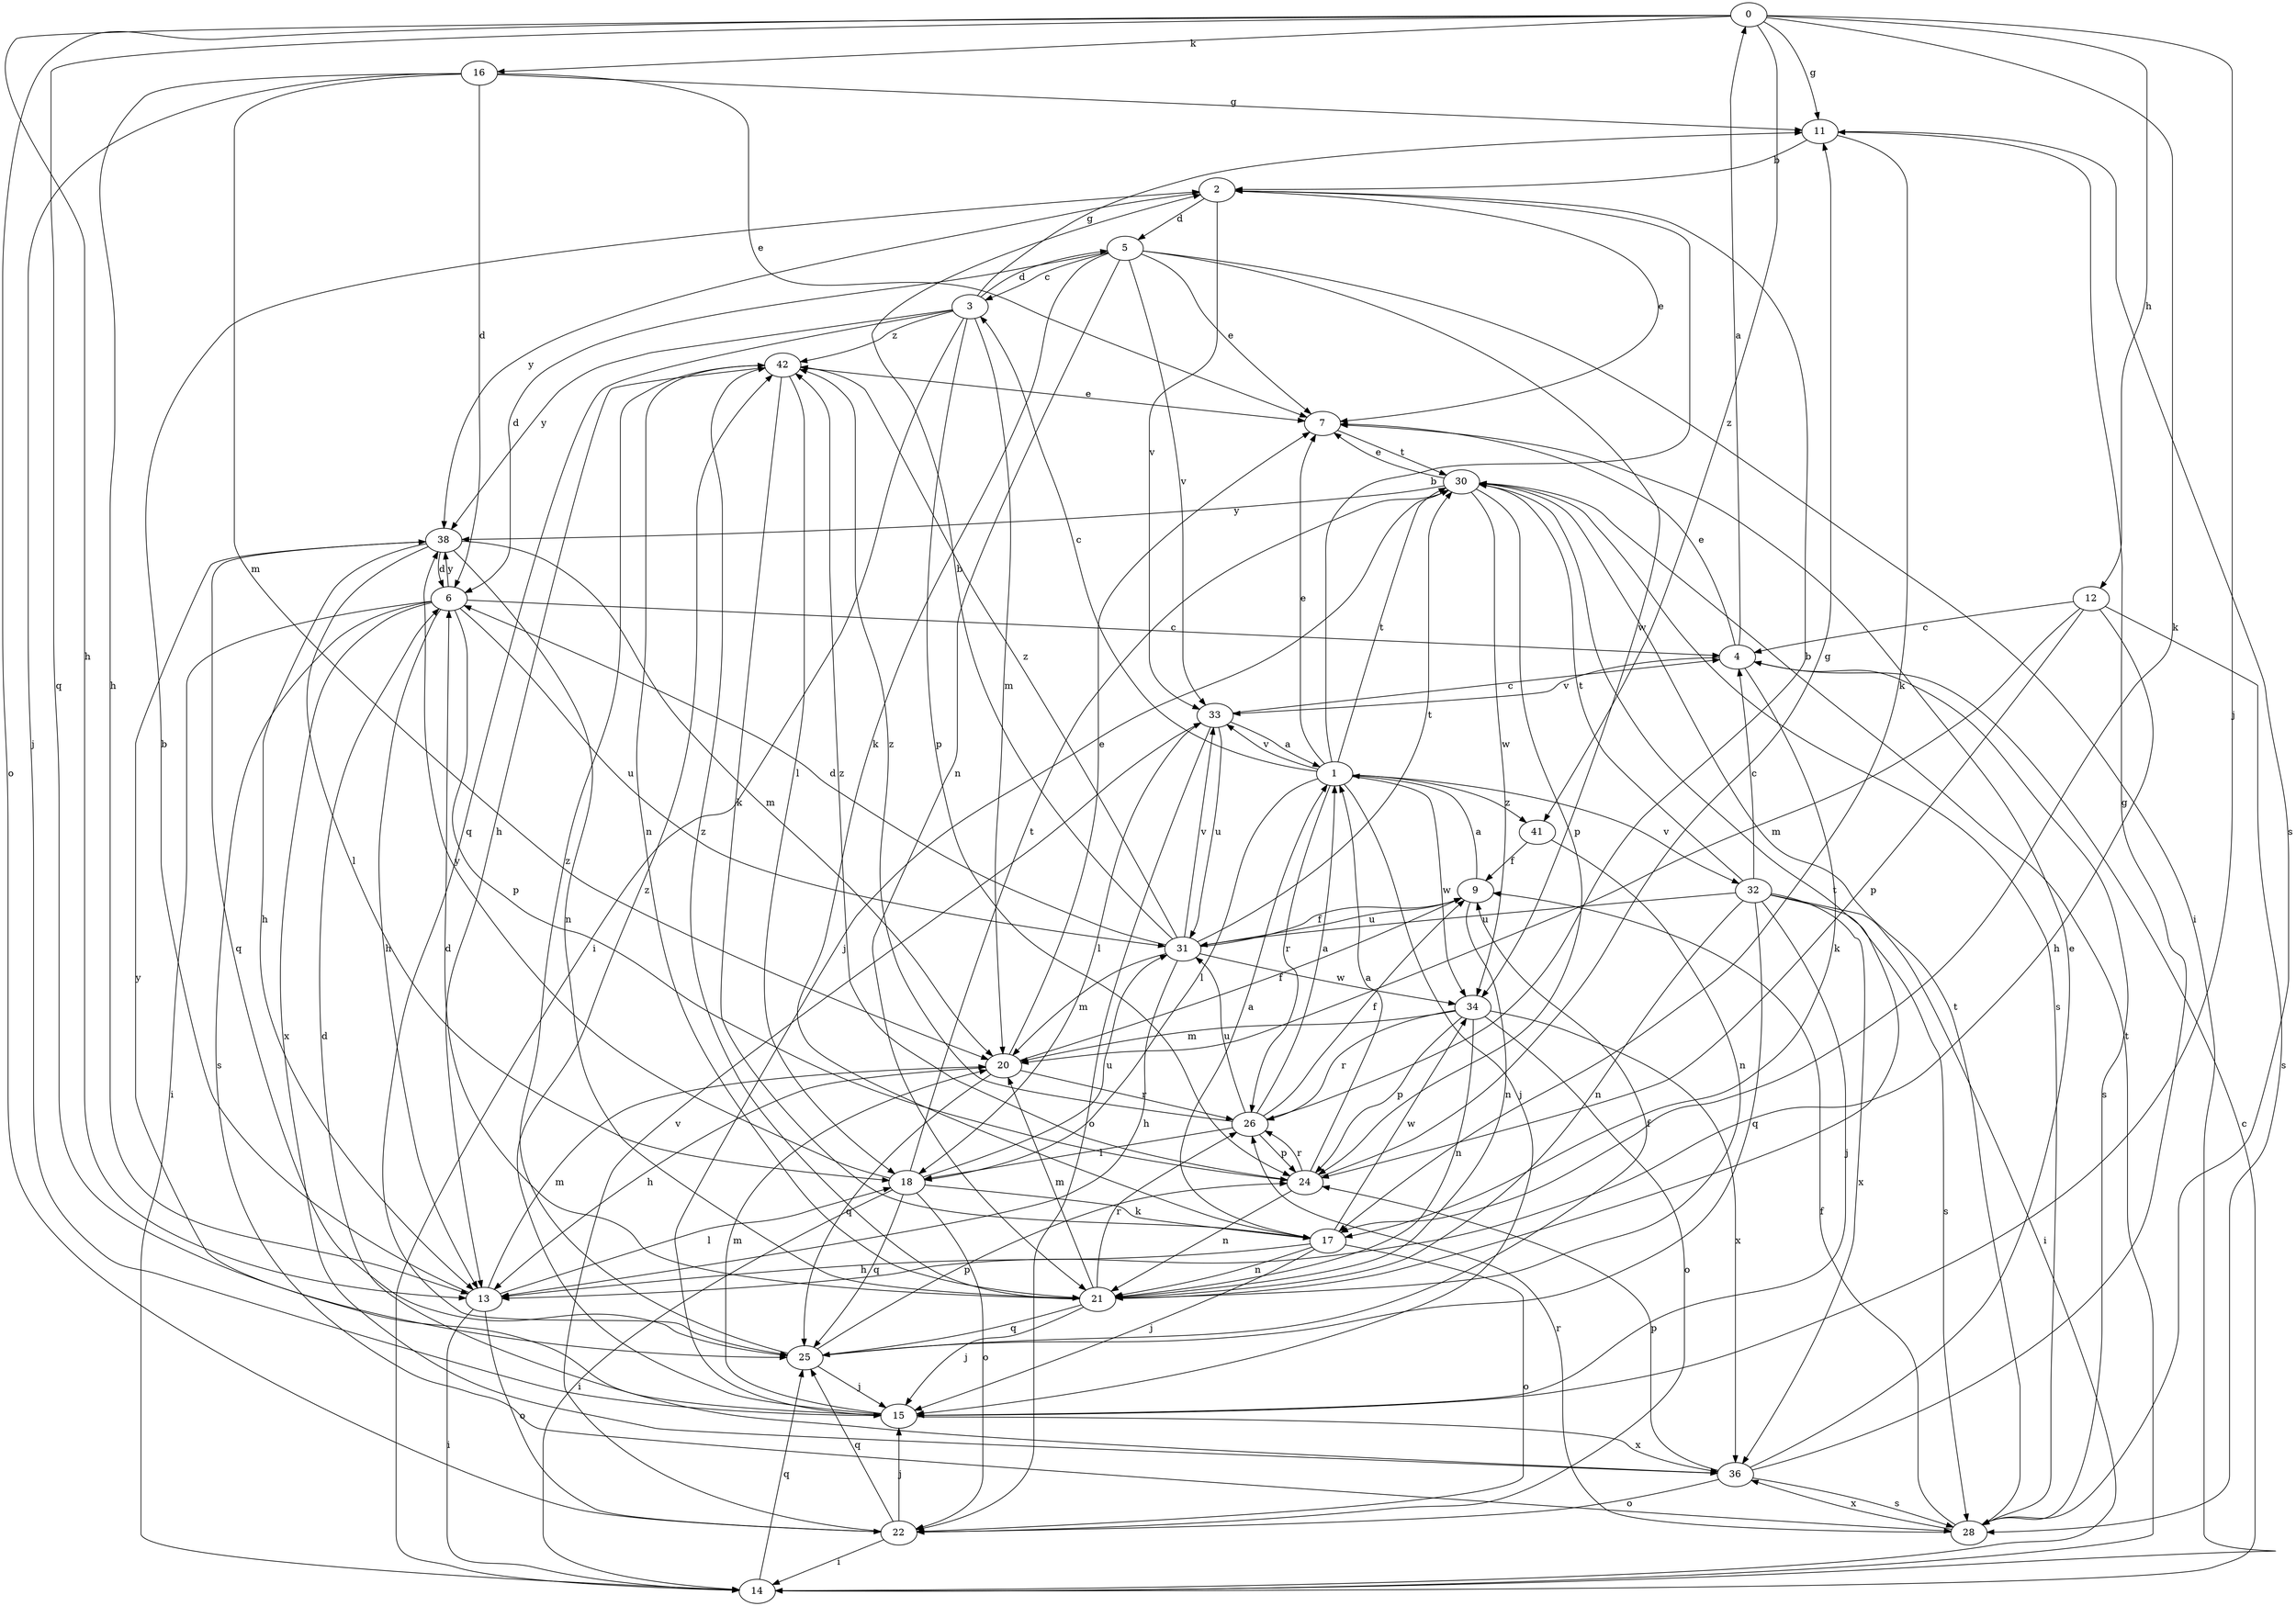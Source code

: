 strict digraph  {
0;
1;
2;
3;
4;
5;
6;
7;
9;
11;
12;
13;
14;
15;
16;
17;
18;
20;
21;
22;
24;
25;
26;
28;
30;
31;
32;
33;
34;
36;
38;
41;
42;
0 -> 11  [label=g];
0 -> 12  [label=h];
0 -> 13  [label=h];
0 -> 15  [label=j];
0 -> 16  [label=k];
0 -> 17  [label=k];
0 -> 22  [label=o];
0 -> 25  [label=q];
0 -> 41  [label=z];
1 -> 2  [label=b];
1 -> 3  [label=c];
1 -> 7  [label=e];
1 -> 15  [label=j];
1 -> 18  [label=l];
1 -> 26  [label=r];
1 -> 30  [label=t];
1 -> 32  [label=v];
1 -> 33  [label=v];
1 -> 34  [label=w];
1 -> 41  [label=z];
2 -> 5  [label=d];
2 -> 7  [label=e];
2 -> 33  [label=v];
2 -> 38  [label=y];
3 -> 5  [label=d];
3 -> 11  [label=g];
3 -> 14  [label=i];
3 -> 20  [label=m];
3 -> 24  [label=p];
3 -> 25  [label=q];
3 -> 38  [label=y];
3 -> 42  [label=z];
4 -> 0  [label=a];
4 -> 7  [label=e];
4 -> 17  [label=k];
4 -> 28  [label=s];
4 -> 33  [label=v];
5 -> 3  [label=c];
5 -> 6  [label=d];
5 -> 7  [label=e];
5 -> 14  [label=i];
5 -> 17  [label=k];
5 -> 21  [label=n];
5 -> 33  [label=v];
5 -> 34  [label=w];
6 -> 4  [label=c];
6 -> 13  [label=h];
6 -> 14  [label=i];
6 -> 24  [label=p];
6 -> 28  [label=s];
6 -> 31  [label=u];
6 -> 36  [label=x];
6 -> 38  [label=y];
7 -> 30  [label=t];
9 -> 1  [label=a];
9 -> 21  [label=n];
9 -> 31  [label=u];
11 -> 2  [label=b];
11 -> 17  [label=k];
11 -> 28  [label=s];
12 -> 4  [label=c];
12 -> 13  [label=h];
12 -> 20  [label=m];
12 -> 24  [label=p];
12 -> 28  [label=s];
13 -> 2  [label=b];
13 -> 14  [label=i];
13 -> 18  [label=l];
13 -> 20  [label=m];
13 -> 22  [label=o];
14 -> 4  [label=c];
14 -> 25  [label=q];
14 -> 30  [label=t];
15 -> 20  [label=m];
15 -> 36  [label=x];
15 -> 38  [label=y];
15 -> 42  [label=z];
16 -> 6  [label=d];
16 -> 7  [label=e];
16 -> 11  [label=g];
16 -> 13  [label=h];
16 -> 15  [label=j];
16 -> 20  [label=m];
17 -> 1  [label=a];
17 -> 13  [label=h];
17 -> 15  [label=j];
17 -> 21  [label=n];
17 -> 22  [label=o];
17 -> 34  [label=w];
18 -> 14  [label=i];
18 -> 17  [label=k];
18 -> 22  [label=o];
18 -> 25  [label=q];
18 -> 30  [label=t];
18 -> 31  [label=u];
18 -> 38  [label=y];
20 -> 7  [label=e];
20 -> 9  [label=f];
20 -> 13  [label=h];
20 -> 25  [label=q];
20 -> 26  [label=r];
21 -> 6  [label=d];
21 -> 15  [label=j];
21 -> 20  [label=m];
21 -> 25  [label=q];
21 -> 26  [label=r];
21 -> 30  [label=t];
21 -> 42  [label=z];
22 -> 14  [label=i];
22 -> 15  [label=j];
22 -> 25  [label=q];
22 -> 33  [label=v];
24 -> 1  [label=a];
24 -> 11  [label=g];
24 -> 21  [label=n];
24 -> 26  [label=r];
24 -> 42  [label=z];
25 -> 9  [label=f];
25 -> 15  [label=j];
25 -> 24  [label=p];
25 -> 42  [label=z];
26 -> 1  [label=a];
26 -> 2  [label=b];
26 -> 9  [label=f];
26 -> 18  [label=l];
26 -> 24  [label=p];
26 -> 31  [label=u];
26 -> 42  [label=z];
28 -> 9  [label=f];
28 -> 26  [label=r];
28 -> 30  [label=t];
28 -> 36  [label=x];
30 -> 7  [label=e];
30 -> 15  [label=j];
30 -> 24  [label=p];
30 -> 28  [label=s];
30 -> 34  [label=w];
30 -> 38  [label=y];
31 -> 2  [label=b];
31 -> 6  [label=d];
31 -> 9  [label=f];
31 -> 13  [label=h];
31 -> 20  [label=m];
31 -> 30  [label=t];
31 -> 33  [label=v];
31 -> 34  [label=w];
31 -> 42  [label=z];
32 -> 4  [label=c];
32 -> 14  [label=i];
32 -> 15  [label=j];
32 -> 21  [label=n];
32 -> 25  [label=q];
32 -> 28  [label=s];
32 -> 30  [label=t];
32 -> 31  [label=u];
32 -> 36  [label=x];
33 -> 1  [label=a];
33 -> 4  [label=c];
33 -> 18  [label=l];
33 -> 22  [label=o];
33 -> 31  [label=u];
34 -> 20  [label=m];
34 -> 21  [label=n];
34 -> 22  [label=o];
34 -> 24  [label=p];
34 -> 26  [label=r];
34 -> 36  [label=x];
36 -> 6  [label=d];
36 -> 7  [label=e];
36 -> 11  [label=g];
36 -> 22  [label=o];
36 -> 24  [label=p];
36 -> 28  [label=s];
38 -> 6  [label=d];
38 -> 13  [label=h];
38 -> 18  [label=l];
38 -> 20  [label=m];
38 -> 21  [label=n];
38 -> 25  [label=q];
41 -> 9  [label=f];
41 -> 21  [label=n];
42 -> 7  [label=e];
42 -> 13  [label=h];
42 -> 17  [label=k];
42 -> 18  [label=l];
42 -> 21  [label=n];
}
